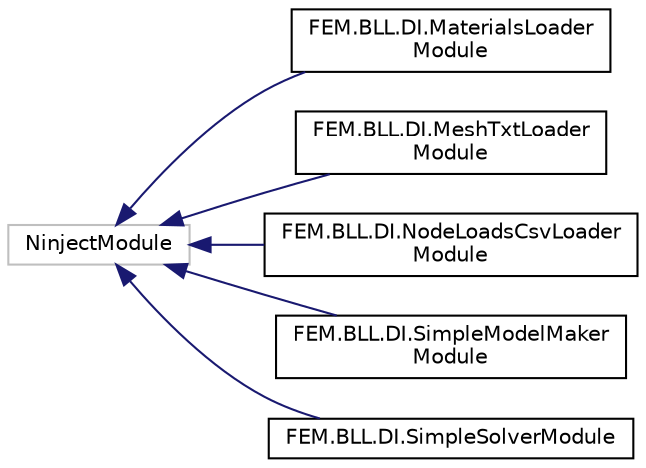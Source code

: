 digraph "Graphical Class Hierarchy"
{
 // LATEX_PDF_SIZE
  edge [fontname="Helvetica",fontsize="10",labelfontname="Helvetica",labelfontsize="10"];
  node [fontname="Helvetica",fontsize="10",shape=record];
  rankdir="LR";
  Node33 [label="NinjectModule",height=0.2,width=0.4,color="grey75", fillcolor="white", style="filled",tooltip=" "];
  Node33 -> Node0 [dir="back",color="midnightblue",fontsize="10",style="solid",fontname="Helvetica"];
  Node0 [label="FEM.BLL.DI.MaterialsLoader\lModule",height=0.2,width=0.4,color="black", fillcolor="white", style="filled",URL="$class_f_e_m_1_1_b_l_l_1_1_d_i_1_1_materials_loader_module.html",tooltip="Модуль для внедрения зависимостей, привязывающий к загрузчику материалов загрузчик из csv файла"];
  Node33 -> Node35 [dir="back",color="midnightblue",fontsize="10",style="solid",fontname="Helvetica"];
  Node35 [label="FEM.BLL.DI.MeshTxtLoader\lModule",height=0.2,width=0.4,color="black", fillcolor="white", style="filled",URL="$class_f_e_m_1_1_b_l_l_1_1_d_i_1_1_mesh_txt_loader_module.html",tooltip="Модуль для внедрения зависимостей, привязывающий к загрузчику сетки загрузчик из txt файла"];
  Node33 -> Node36 [dir="back",color="midnightblue",fontsize="10",style="solid",fontname="Helvetica"];
  Node36 [label="FEM.BLL.DI.NodeLoadsCsvLoader\lModule",height=0.2,width=0.4,color="black", fillcolor="white", style="filled",URL="$class_f_e_m_1_1_b_l_l_1_1_d_i_1_1_node_loads_csv_loader_module.html",tooltip="Модуль для внедрения зависимостей, привязывающий к загрузчику узловых нагрузок загрузчик из csv файла"];
  Node33 -> Node37 [dir="back",color="midnightblue",fontsize="10",style="solid",fontname="Helvetica"];
  Node37 [label="FEM.BLL.DI.SimpleModelMaker\lModule",height=0.2,width=0.4,color="black", fillcolor="white", style="filled",URL="$class_f_e_m_1_1_b_l_l_1_1_d_i_1_1_simple_model_maker_module.html",tooltip="Модуль для внедрения зависимостей, привязывающий к создателю геометрии сетки обычный создатель геомет..."];
  Node33 -> Node38 [dir="back",color="midnightblue",fontsize="10",style="solid",fontname="Helvetica"];
  Node38 [label="FEM.BLL.DI.SimpleSolverModule",height=0.2,width=0.4,color="black", fillcolor="white", style="filled",URL="$class_f_e_m_1_1_b_l_l_1_1_d_i_1_1_simple_solver_module.html",tooltip="Модуль для внедрения зависимостей для вычислителя метода конечных элементов"];
}
